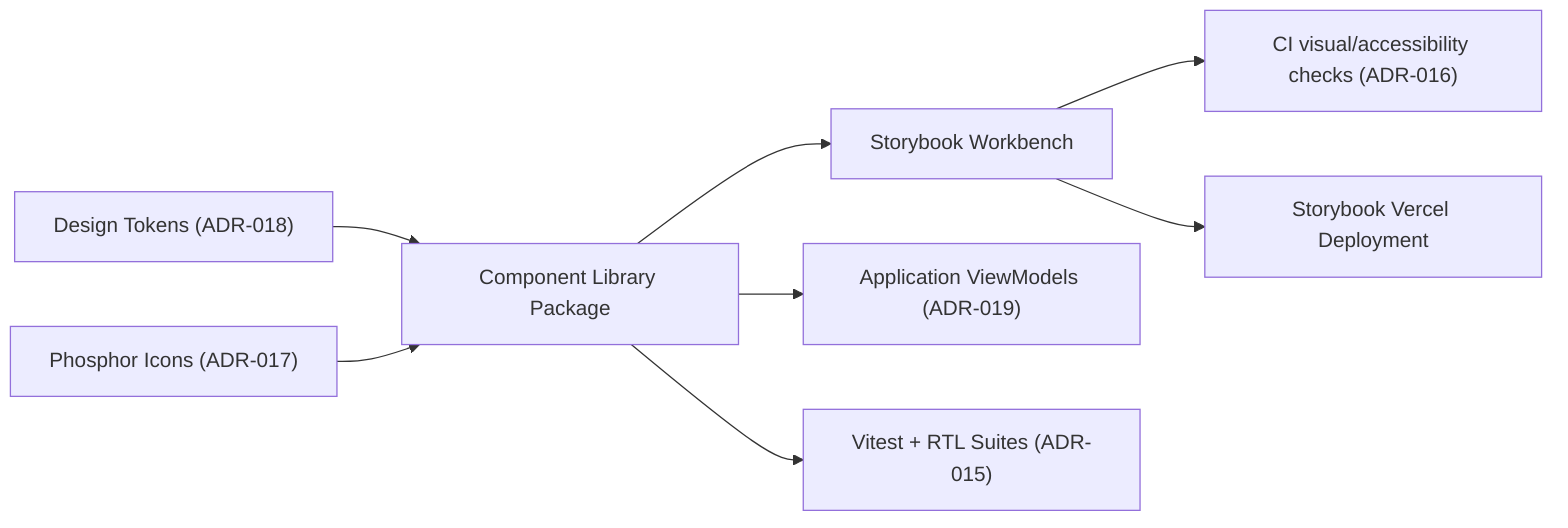 flowchart LR
    TokenSource["Design Tokens (ADR-018)"] --> ComponentLibrary["Component Library Package"]
    IconSystem["Phosphor Icons (ADR-017)"] --> ComponentLibrary
    ComponentLibrary --> Storybook["Storybook Workbench"]
    ComponentLibrary --> AppConsumers["Application ViewModels (ADR-019)"]
    Storybook --> CI["CI visual/accessibility checks (ADR-016)"]
    Storybook --> VercelDeploy["Storybook Vercel Deployment"]
    ComponentLibrary --> Testing["Vitest + RTL Suites (ADR-015)"]